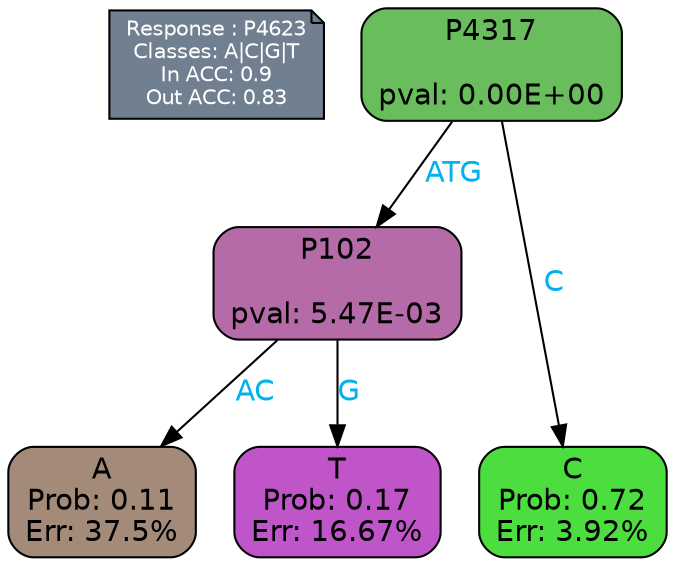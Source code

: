 digraph Tree {
node [shape=box, style="filled, rounded", color="black", fontname=helvetica] ;
graph [ranksep=equally, splines=polylines, bgcolor=transparent, dpi=600] ;
edge [fontname=helvetica] ;
LEGEND [label="Response : P4623
Classes: A|C|G|T
In ACC: 0.9
Out ACC: 0.83
",shape=note,align=left,style=filled,fillcolor="slategray",fontcolor="white",fontsize=10];1 [label="P4317

pval: 0.00E+00", fillcolor="#69bd5d"] ;
2 [label="P102

pval: 5.47E-03", fillcolor="#b46ba8"] ;
3 [label="A
Prob: 0.11
Err: 37.5%", fillcolor="#a48b79"] ;
4 [label="T
Prob: 0.17
Err: 16.67%", fillcolor="#bf55c8"] ;
5 [label="C
Prob: 0.72
Err: 3.92%", fillcolor="#4cde3f"] ;
1 -> 2 [label="ATG",fontcolor=deepskyblue2] ;
1 -> 5 [label="C",fontcolor=deepskyblue2] ;
2 -> 3 [label="AC",fontcolor=deepskyblue2] ;
2 -> 4 [label="G",fontcolor=deepskyblue2] ;
{rank = same; 3;4;5;}{rank = same; LEGEND;1;}}